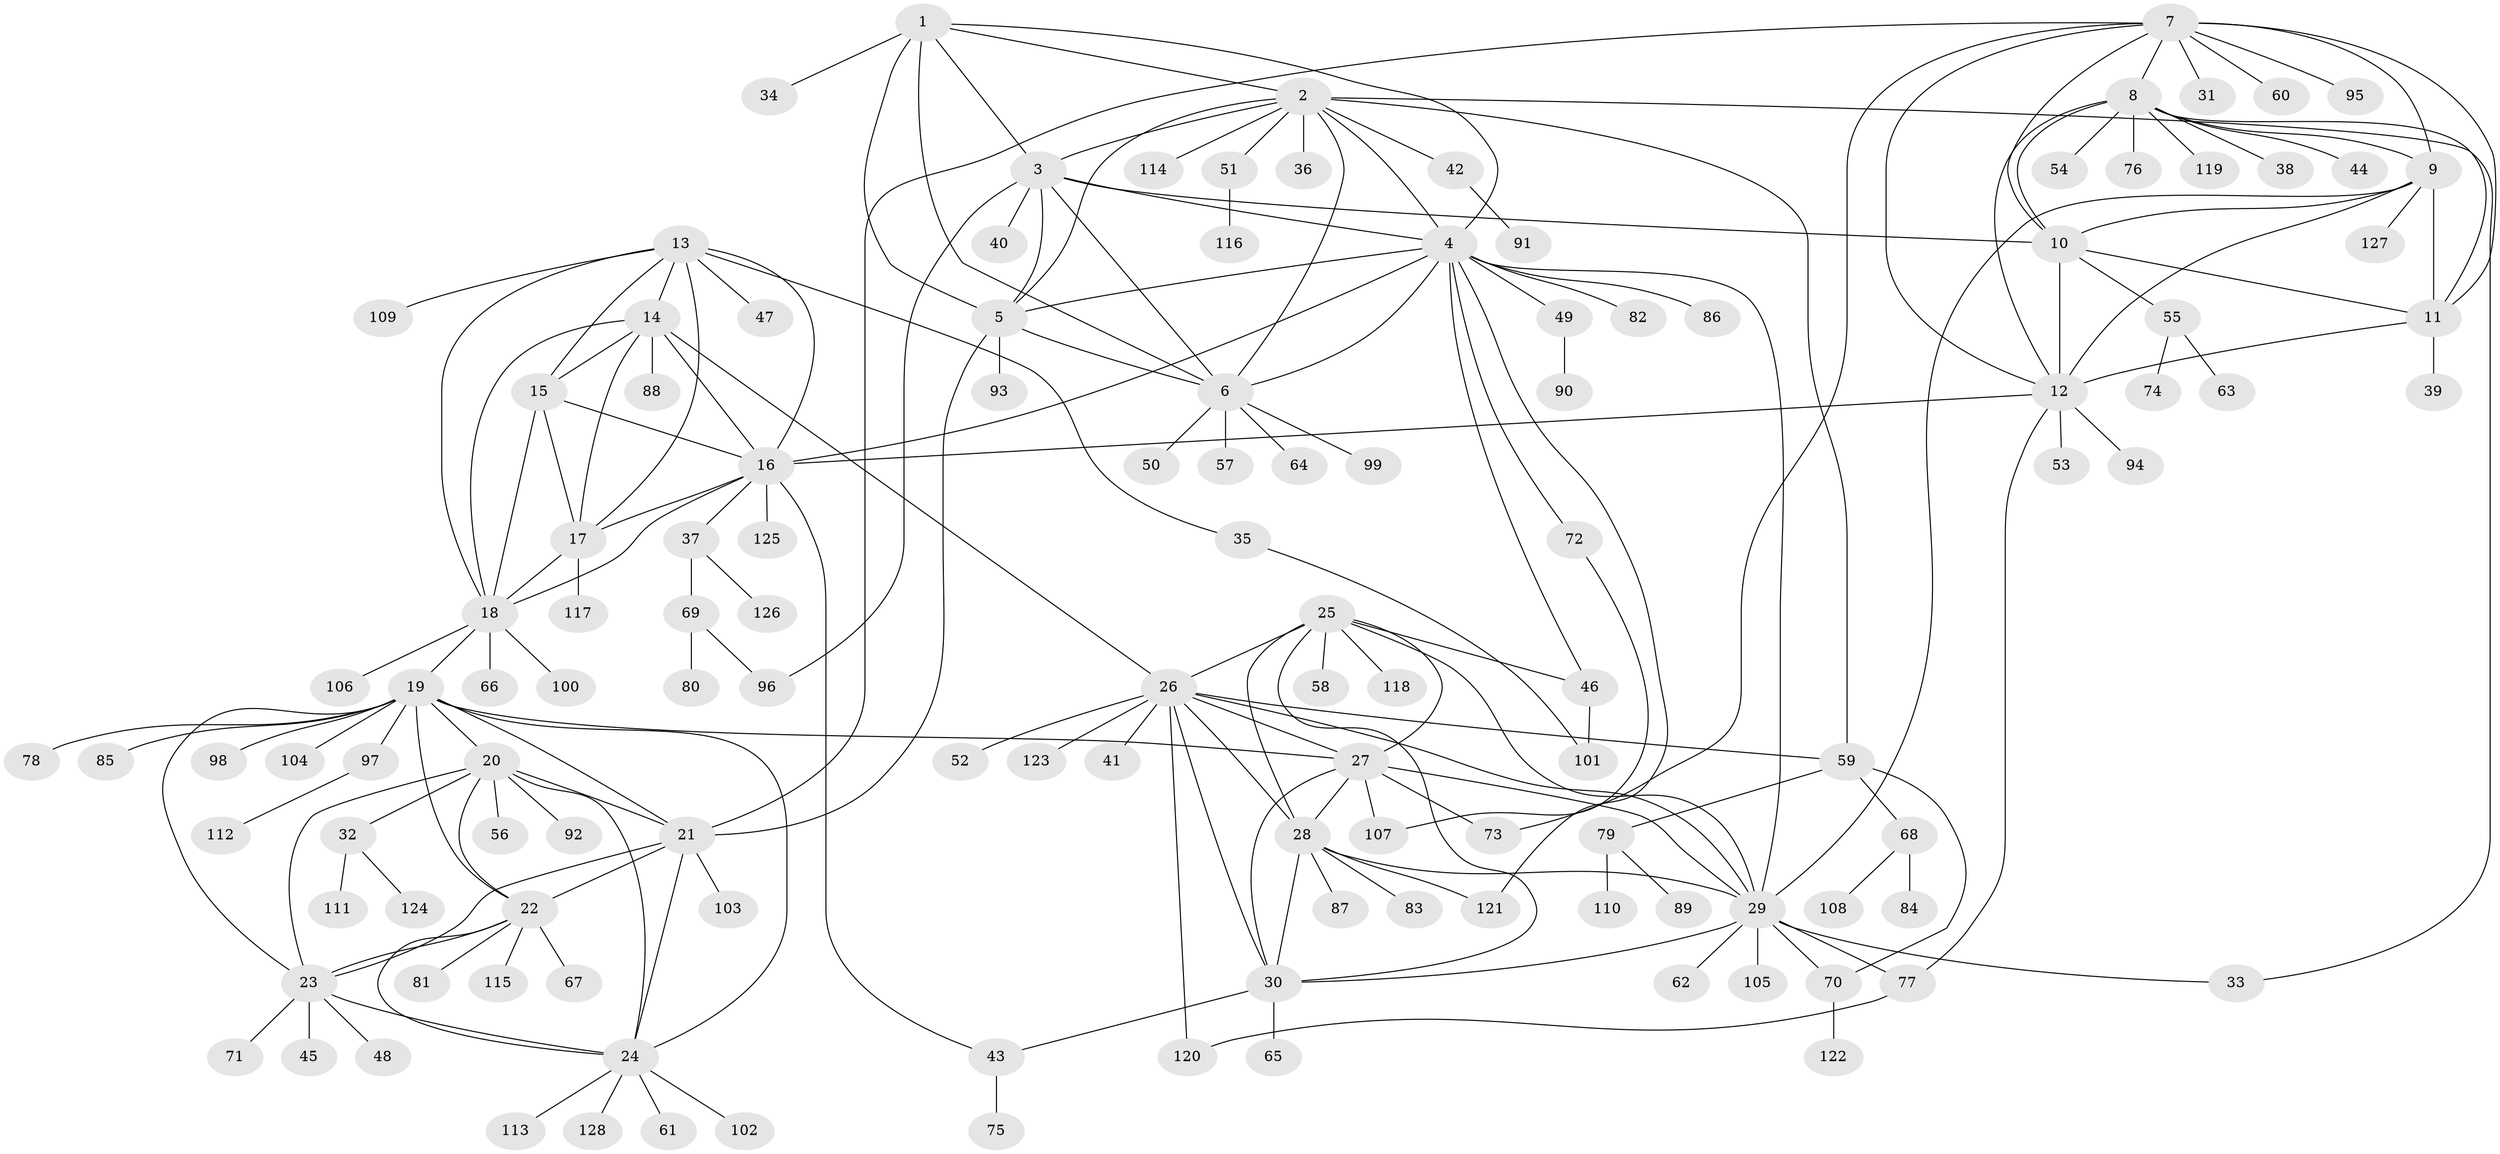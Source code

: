 // coarse degree distribution, {4: 0.010309278350515464, 9: 0.030927835051546393, 11: 0.010309278350515464, 12: 0.020618556701030927, 5: 0.030927835051546393, 13: 0.010309278350515464, 8: 0.020618556701030927, 7: 0.030927835051546393, 6: 0.05154639175257732, 14: 0.010309278350515464, 1: 0.5979381443298969, 2: 0.14432989690721648, 3: 0.030927835051546393}
// Generated by graph-tools (version 1.1) at 2025/52/02/27/25 19:52:15]
// undirected, 128 vertices, 195 edges
graph export_dot {
graph [start="1"]
  node [color=gray90,style=filled];
  1;
  2;
  3;
  4;
  5;
  6;
  7;
  8;
  9;
  10;
  11;
  12;
  13;
  14;
  15;
  16;
  17;
  18;
  19;
  20;
  21;
  22;
  23;
  24;
  25;
  26;
  27;
  28;
  29;
  30;
  31;
  32;
  33;
  34;
  35;
  36;
  37;
  38;
  39;
  40;
  41;
  42;
  43;
  44;
  45;
  46;
  47;
  48;
  49;
  50;
  51;
  52;
  53;
  54;
  55;
  56;
  57;
  58;
  59;
  60;
  61;
  62;
  63;
  64;
  65;
  66;
  67;
  68;
  69;
  70;
  71;
  72;
  73;
  74;
  75;
  76;
  77;
  78;
  79;
  80;
  81;
  82;
  83;
  84;
  85;
  86;
  87;
  88;
  89;
  90;
  91;
  92;
  93;
  94;
  95;
  96;
  97;
  98;
  99;
  100;
  101;
  102;
  103;
  104;
  105;
  106;
  107;
  108;
  109;
  110;
  111;
  112;
  113;
  114;
  115;
  116;
  117;
  118;
  119;
  120;
  121;
  122;
  123;
  124;
  125;
  126;
  127;
  128;
  1 -- 2;
  1 -- 3;
  1 -- 4;
  1 -- 5;
  1 -- 6;
  1 -- 34;
  2 -- 3;
  2 -- 4;
  2 -- 5;
  2 -- 6;
  2 -- 33;
  2 -- 36;
  2 -- 42;
  2 -- 51;
  2 -- 59;
  2 -- 114;
  3 -- 4;
  3 -- 5;
  3 -- 6;
  3 -- 10;
  3 -- 40;
  3 -- 96;
  4 -- 5;
  4 -- 6;
  4 -- 16;
  4 -- 29;
  4 -- 46;
  4 -- 49;
  4 -- 72;
  4 -- 82;
  4 -- 86;
  4 -- 121;
  5 -- 6;
  5 -- 21;
  5 -- 93;
  6 -- 50;
  6 -- 57;
  6 -- 64;
  6 -- 99;
  7 -- 8;
  7 -- 9;
  7 -- 10;
  7 -- 11;
  7 -- 12;
  7 -- 21;
  7 -- 31;
  7 -- 60;
  7 -- 73;
  7 -- 95;
  8 -- 9;
  8 -- 10;
  8 -- 11;
  8 -- 12;
  8 -- 38;
  8 -- 44;
  8 -- 54;
  8 -- 76;
  8 -- 119;
  9 -- 10;
  9 -- 11;
  9 -- 12;
  9 -- 29;
  9 -- 127;
  10 -- 11;
  10 -- 12;
  10 -- 55;
  11 -- 12;
  11 -- 39;
  12 -- 16;
  12 -- 53;
  12 -- 77;
  12 -- 94;
  13 -- 14;
  13 -- 15;
  13 -- 16;
  13 -- 17;
  13 -- 18;
  13 -- 35;
  13 -- 47;
  13 -- 109;
  14 -- 15;
  14 -- 16;
  14 -- 17;
  14 -- 18;
  14 -- 26;
  14 -- 88;
  15 -- 16;
  15 -- 17;
  15 -- 18;
  16 -- 17;
  16 -- 18;
  16 -- 37;
  16 -- 43;
  16 -- 125;
  17 -- 18;
  17 -- 117;
  18 -- 19;
  18 -- 66;
  18 -- 100;
  18 -- 106;
  19 -- 20;
  19 -- 21;
  19 -- 22;
  19 -- 23;
  19 -- 24;
  19 -- 27;
  19 -- 78;
  19 -- 85;
  19 -- 97;
  19 -- 98;
  19 -- 104;
  20 -- 21;
  20 -- 22;
  20 -- 23;
  20 -- 24;
  20 -- 32;
  20 -- 56;
  20 -- 92;
  21 -- 22;
  21 -- 23;
  21 -- 24;
  21 -- 103;
  22 -- 23;
  22 -- 24;
  22 -- 67;
  22 -- 81;
  22 -- 115;
  23 -- 24;
  23 -- 45;
  23 -- 48;
  23 -- 71;
  24 -- 61;
  24 -- 102;
  24 -- 113;
  24 -- 128;
  25 -- 26;
  25 -- 27;
  25 -- 28;
  25 -- 29;
  25 -- 30;
  25 -- 46;
  25 -- 58;
  25 -- 118;
  26 -- 27;
  26 -- 28;
  26 -- 29;
  26 -- 30;
  26 -- 41;
  26 -- 52;
  26 -- 59;
  26 -- 120;
  26 -- 123;
  27 -- 28;
  27 -- 29;
  27 -- 30;
  27 -- 73;
  27 -- 107;
  28 -- 29;
  28 -- 30;
  28 -- 83;
  28 -- 87;
  28 -- 121;
  29 -- 30;
  29 -- 33;
  29 -- 62;
  29 -- 70;
  29 -- 77;
  29 -- 105;
  30 -- 43;
  30 -- 65;
  32 -- 111;
  32 -- 124;
  35 -- 101;
  37 -- 69;
  37 -- 126;
  42 -- 91;
  43 -- 75;
  46 -- 101;
  49 -- 90;
  51 -- 116;
  55 -- 63;
  55 -- 74;
  59 -- 68;
  59 -- 70;
  59 -- 79;
  68 -- 84;
  68 -- 108;
  69 -- 80;
  69 -- 96;
  70 -- 122;
  72 -- 107;
  77 -- 120;
  79 -- 89;
  79 -- 110;
  97 -- 112;
}
